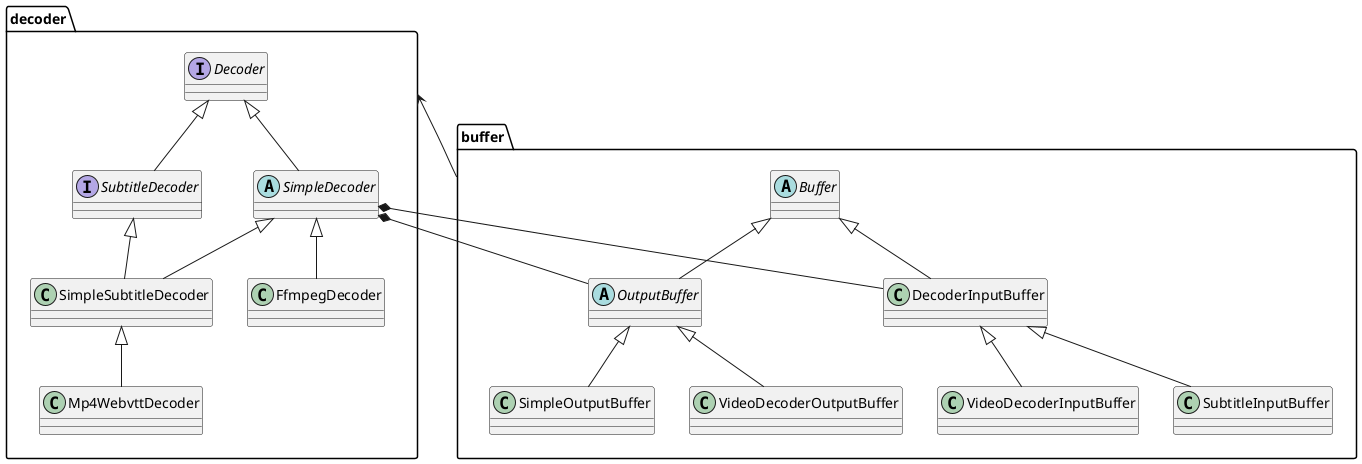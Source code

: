 
@startuml
'A media decoder
package decoder {

    interface Decoder
    abstract class SimpleDecoder
    interface SubtitleDecoder
    class FfmpegDecoder
    class SimpleSubtitleDecoder
    class Mp4WebvttDecoder

    Decoder <|-- SimpleDecoder
    Decoder <|-- SubtitleDecoder
    SimpleDecoder <|-- FfmpegDecoder
    SimpleDecoder <|-- SimpleSubtitleDecoder
    SubtitleDecoder <|-- SimpleSubtitleDecoder
    SimpleSubtitleDecoder <|-- Mp4WebvttDecoder
}

package buffer{

    'Base class for buffers with flags.
    abstract class Buffer
    abstract class OutputBuffer
    class DecoderInputBuffer
    class VideoDecoderInputBuffer
    class SubtitleInputBuffer
    class SimpleOutputBuffer
    class VideoDecoderOutputBuffer

    Buffer <|-- OutputBuffer
    Buffer <|-- DecoderInputBuffer
    SimpleDecoder *-- OutputBuffer
    SimpleDecoder *-- DecoderInputBuffer
    DecoderInputBuffer <|-- VideoDecoderInputBuffer
    DecoderInputBuffer <|-- SubtitleInputBuffer
    OutputBuffer <|-- SimpleOutputBuffer
    OutputBuffer <|-- VideoDecoderOutputBuffer
}

decoder <-- buffer
@enduml